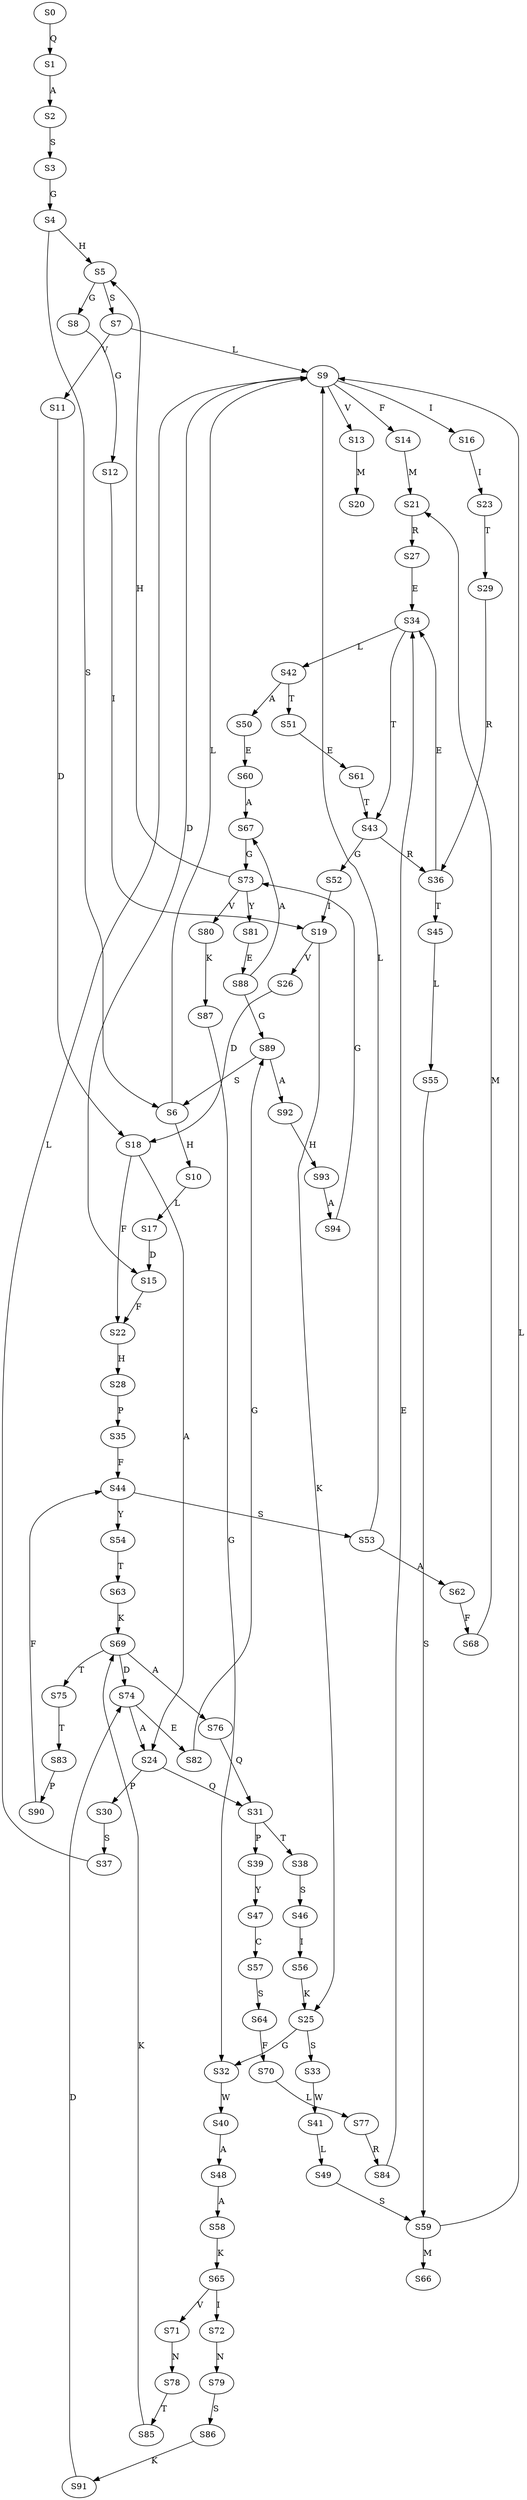 strict digraph  {
	S0 -> S1 [ label = Q ];
	S1 -> S2 [ label = A ];
	S2 -> S3 [ label = S ];
	S3 -> S4 [ label = G ];
	S4 -> S5 [ label = H ];
	S4 -> S6 [ label = S ];
	S5 -> S7 [ label = S ];
	S5 -> S8 [ label = G ];
	S6 -> S9 [ label = L ];
	S6 -> S10 [ label = H ];
	S7 -> S9 [ label = L ];
	S7 -> S11 [ label = V ];
	S8 -> S12 [ label = G ];
	S9 -> S13 [ label = V ];
	S9 -> S14 [ label = F ];
	S9 -> S15 [ label = D ];
	S9 -> S16 [ label = I ];
	S10 -> S17 [ label = L ];
	S11 -> S18 [ label = D ];
	S12 -> S19 [ label = I ];
	S13 -> S20 [ label = M ];
	S14 -> S21 [ label = M ];
	S15 -> S22 [ label = F ];
	S16 -> S23 [ label = I ];
	S17 -> S15 [ label = D ];
	S18 -> S22 [ label = F ];
	S18 -> S24 [ label = A ];
	S19 -> S25 [ label = K ];
	S19 -> S26 [ label = V ];
	S21 -> S27 [ label = R ];
	S22 -> S28 [ label = H ];
	S23 -> S29 [ label = T ];
	S24 -> S30 [ label = P ];
	S24 -> S31 [ label = Q ];
	S25 -> S32 [ label = G ];
	S25 -> S33 [ label = S ];
	S26 -> S18 [ label = D ];
	S27 -> S34 [ label = E ];
	S28 -> S35 [ label = P ];
	S29 -> S36 [ label = R ];
	S30 -> S37 [ label = S ];
	S31 -> S38 [ label = T ];
	S31 -> S39 [ label = P ];
	S32 -> S40 [ label = W ];
	S33 -> S41 [ label = W ];
	S34 -> S42 [ label = L ];
	S34 -> S43 [ label = T ];
	S35 -> S44 [ label = F ];
	S36 -> S45 [ label = T ];
	S36 -> S34 [ label = E ];
	S37 -> S9 [ label = L ];
	S38 -> S46 [ label = S ];
	S39 -> S47 [ label = Y ];
	S40 -> S48 [ label = A ];
	S41 -> S49 [ label = L ];
	S42 -> S50 [ label = A ];
	S42 -> S51 [ label = T ];
	S43 -> S36 [ label = R ];
	S43 -> S52 [ label = G ];
	S44 -> S53 [ label = S ];
	S44 -> S54 [ label = Y ];
	S45 -> S55 [ label = L ];
	S46 -> S56 [ label = I ];
	S47 -> S57 [ label = C ];
	S48 -> S58 [ label = A ];
	S49 -> S59 [ label = S ];
	S50 -> S60 [ label = E ];
	S51 -> S61 [ label = E ];
	S52 -> S19 [ label = I ];
	S53 -> S9 [ label = L ];
	S53 -> S62 [ label = A ];
	S54 -> S63 [ label = T ];
	S55 -> S59 [ label = S ];
	S56 -> S25 [ label = K ];
	S57 -> S64 [ label = S ];
	S58 -> S65 [ label = K ];
	S59 -> S66 [ label = M ];
	S59 -> S9 [ label = L ];
	S60 -> S67 [ label = A ];
	S61 -> S43 [ label = T ];
	S62 -> S68 [ label = F ];
	S63 -> S69 [ label = K ];
	S64 -> S70 [ label = F ];
	S65 -> S71 [ label = V ];
	S65 -> S72 [ label = I ];
	S67 -> S73 [ label = G ];
	S68 -> S21 [ label = M ];
	S69 -> S74 [ label = D ];
	S69 -> S75 [ label = T ];
	S69 -> S76 [ label = A ];
	S70 -> S77 [ label = L ];
	S71 -> S78 [ label = N ];
	S72 -> S79 [ label = N ];
	S73 -> S80 [ label = V ];
	S73 -> S81 [ label = Y ];
	S73 -> S5 [ label = H ];
	S74 -> S24 [ label = A ];
	S74 -> S82 [ label = E ];
	S75 -> S83 [ label = T ];
	S76 -> S31 [ label = Q ];
	S77 -> S84 [ label = R ];
	S78 -> S85 [ label = T ];
	S79 -> S86 [ label = S ];
	S80 -> S87 [ label = K ];
	S81 -> S88 [ label = E ];
	S82 -> S89 [ label = G ];
	S83 -> S90 [ label = P ];
	S84 -> S34 [ label = E ];
	S85 -> S69 [ label = K ];
	S86 -> S91 [ label = K ];
	S87 -> S32 [ label = G ];
	S88 -> S89 [ label = G ];
	S88 -> S67 [ label = A ];
	S89 -> S92 [ label = A ];
	S89 -> S6 [ label = S ];
	S90 -> S44 [ label = F ];
	S91 -> S74 [ label = D ];
	S92 -> S93 [ label = H ];
	S93 -> S94 [ label = A ];
	S94 -> S73 [ label = G ];
}
